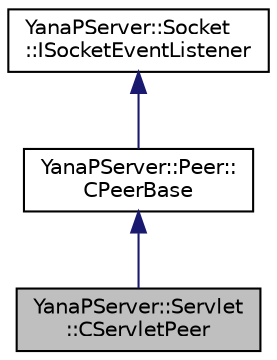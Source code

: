 digraph "YanaPServer::Servlet::CServletPeer"
{
  edge [fontname="Helvetica",fontsize="10",labelfontname="Helvetica",labelfontsize="10"];
  node [fontname="Helvetica",fontsize="10",shape=record];
  Node0 [label="YanaPServer::Servlet\l::CServletPeer",height=0.2,width=0.4,color="black", fillcolor="grey75", style="filled", fontcolor="black"];
  Node1 -> Node0 [dir="back",color="midnightblue",fontsize="10",style="solid",fontname="Helvetica"];
  Node1 [label="YanaPServer::Peer::\lCPeerBase",height=0.2,width=0.4,color="black", fillcolor="white", style="filled",URL="$class_yana_p_server_1_1_peer_1_1_c_peer_base.html",tooltip="ピア基底クラス  基本的にはコイツを派生したクラスのweak_ptrを利用者側で管理する。 切断時には勝手に消失..."];
  Node2 -> Node1 [dir="back",color="midnightblue",fontsize="10",style="solid",fontname="Helvetica"];
  Node2 [label="YanaPServer::Socket\l::ISocketEventListener",height=0.2,width=0.4,color="black", fillcolor="white", style="filled",URL="$class_yana_p_server_1_1_socket_1_1_i_socket_event_listener.html",tooltip="ソケットイベントリスナ "];
}
